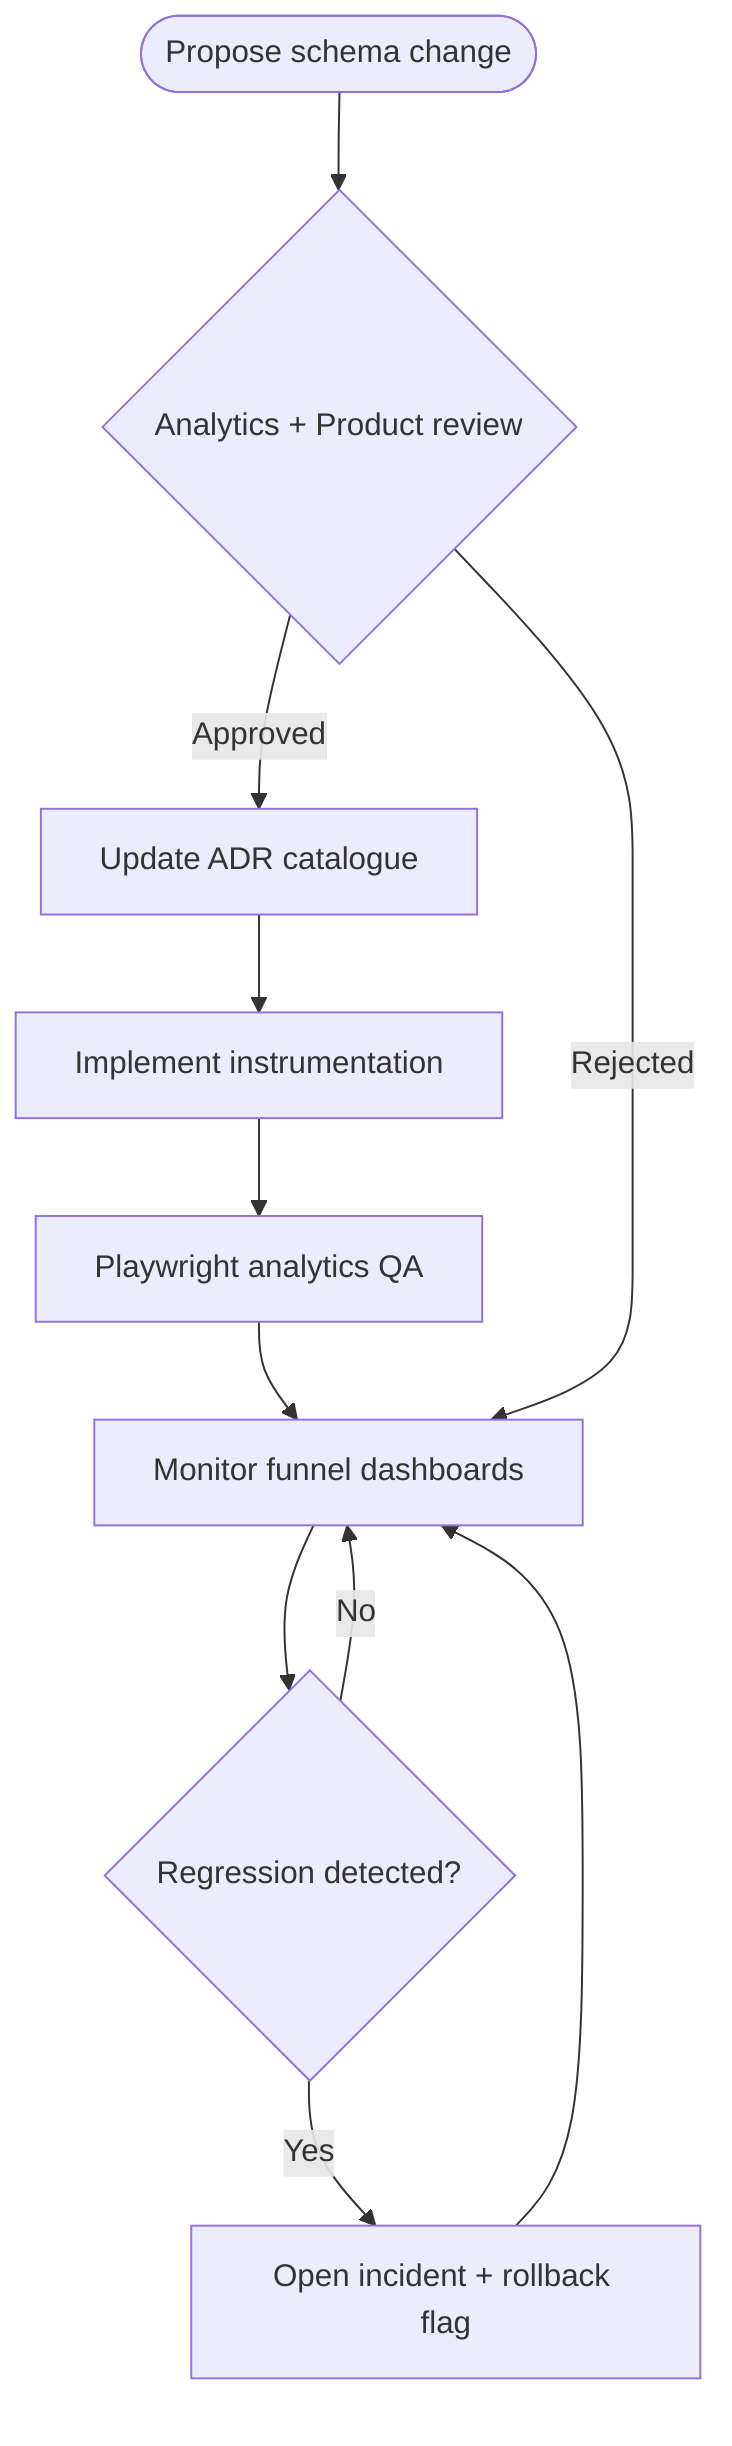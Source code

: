 flowchart TD
    propose([Propose schema change])
    review{Analytics + Product review}
    updateAdr[Update ADR catalogue]
    implement[Implement instrumentation]
    validate[Playwright analytics QA]
    monitor[Monitor funnel dashboards]
    trigger{Regression detected?}
    remediate[Open incident + rollback flag]
    propose --> review
    review -->|Approved| updateAdr --> implement --> validate --> monitor --> trigger
    review -->|Rejected| monitor
    trigger -->|Yes| remediate --> monitor
    trigger -->|No| monitor